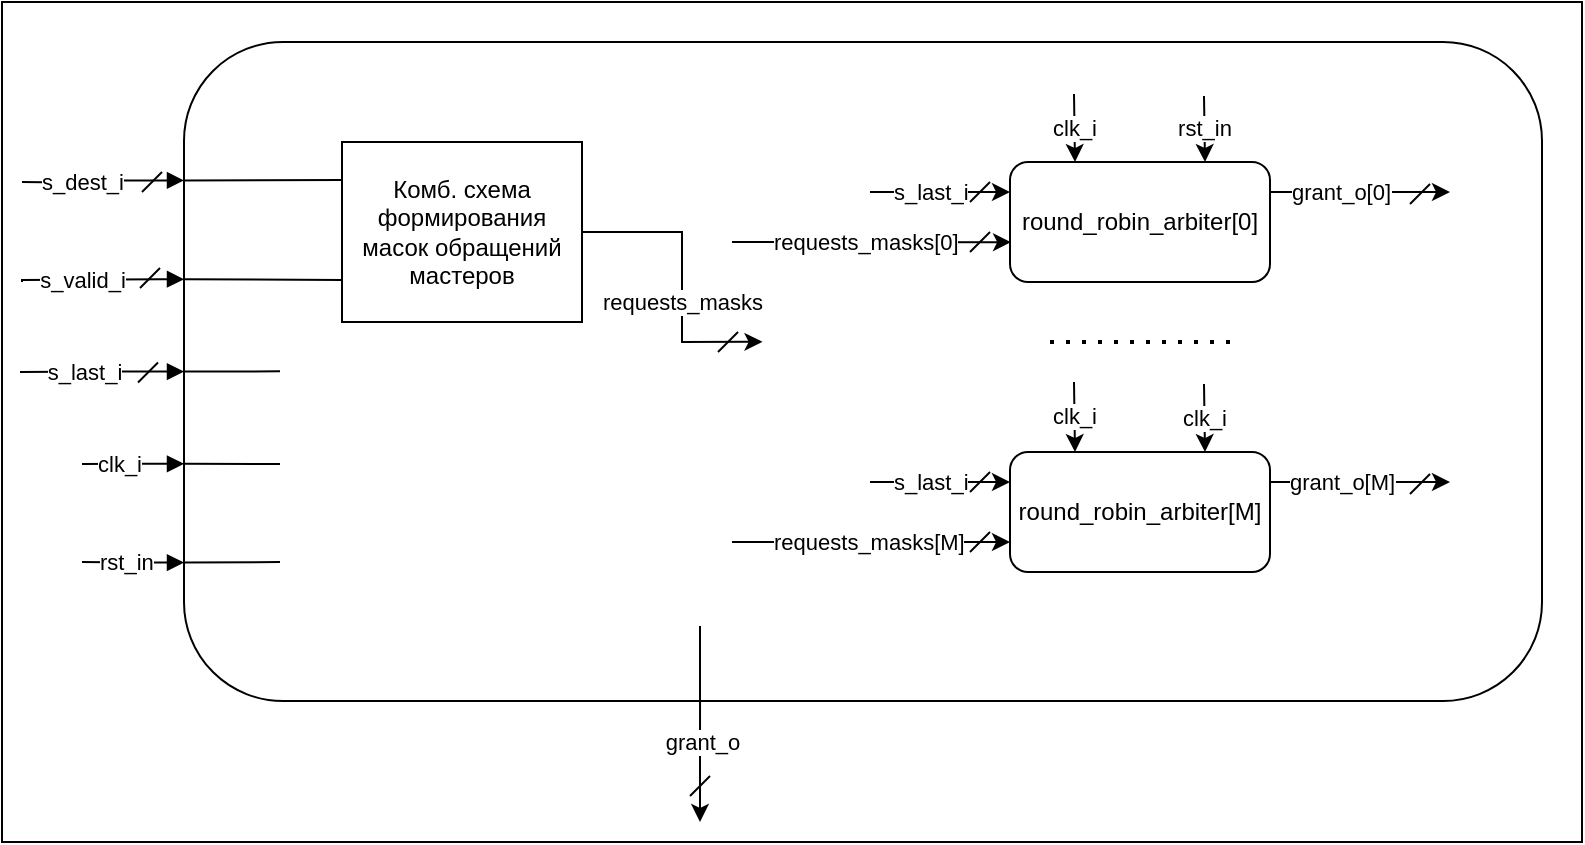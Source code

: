 <mxfile version="24.2.3" type="device">
  <diagram name="Страница — 1" id="R-_pO3hd1xRywgZBRAXJ">
    <mxGraphModel dx="1018" dy="532" grid="1" gridSize="10" guides="1" tooltips="1" connect="1" arrows="1" fold="1" page="1" pageScale="1" pageWidth="1169" pageHeight="827" math="0" shadow="0">
      <root>
        <mxCell id="0" />
        <mxCell id="1" parent="0" />
        <mxCell id="ug-LyqNEYezVAdLjTwy0-1" value="" style="rounded=0;whiteSpace=wrap;html=1;" parent="1" vertex="1">
          <mxGeometry x="220" y="30" width="790" height="420" as="geometry" />
        </mxCell>
        <mxCell id="71FFQvNIRMbEX1_aDchm-4" value="clk_i" style="edgeStyle=orthogonalEdgeStyle;rounded=0;orthogonalLoop=1;jettySize=auto;html=1;exitX=0;exitY=0.64;exitDx=0;exitDy=0;exitPerimeter=0;startArrow=block;startFill=1;endArrow=none;endFill=0;align=left;" parent="1" source="71FFQvNIRMbEX1_aDchm-7" edge="1">
          <mxGeometry x="0.755" relative="1" as="geometry">
            <mxPoint x="260" y="261" as="targetPoint" />
            <mxPoint as="offset" />
          </mxGeometry>
        </mxCell>
        <mxCell id="71FFQvNIRMbEX1_aDchm-6" value="grant_o" style="edgeStyle=orthogonalEdgeStyle;rounded=0;orthogonalLoop=1;jettySize=auto;html=1;exitX=0.38;exitY=1;exitDx=0;exitDy=0;exitPerimeter=0;" parent="1" source="71FFQvNIRMbEX1_aDchm-7" edge="1">
          <mxGeometry x="-0.339" y="1" relative="1" as="geometry">
            <mxPoint x="569" y="440" as="targetPoint" />
            <mxPoint as="offset" />
          </mxGeometry>
        </mxCell>
        <mxCell id="71FFQvNIRMbEX1_aDchm-7" value="" style="rounded=1;whiteSpace=wrap;html=1;points=[[0,0,0,0,0],[0,0.21,0,0,0],[0,0.36,0,0,0],[0,0.5,0,0,0],[0,0.64,0,0,0],[0,0.79,0,0,0],[0,1,0,0,0],[0.25,0,0,0,0],[0.25,1,0,0,0],[0.38,1,0,0,0],[0.5,0,0,0,0],[0.5,1,0,0,0],[0.63,1,0,0,0],[0.75,0,0,0,0],[0.75,1,0,0,0],[1,0,0,0,0],[1,0.25,0,0,0],[1,0.5,0,0,0],[1,0.75,0,0,0],[1,1,0,0,0]];fillColor=none;" parent="1" vertex="1">
          <mxGeometry x="311" y="50" width="679" height="329.5" as="geometry" />
        </mxCell>
        <mxCell id="71FFQvNIRMbEX1_aDchm-8" value="rst_in" style="edgeStyle=orthogonalEdgeStyle;rounded=0;orthogonalLoop=1;jettySize=auto;html=1;exitX=0;exitY=0.79;exitDx=0;exitDy=0;exitPerimeter=0;startArrow=block;startFill=1;endArrow=none;endFill=0;align=left;" parent="1" source="71FFQvNIRMbEX1_aDchm-7" edge="1">
          <mxGeometry x="0.742" relative="1" as="geometry">
            <mxPoint x="260" y="310" as="targetPoint" />
            <mxPoint x="321" y="331.5" as="sourcePoint" />
            <mxPoint as="offset" />
          </mxGeometry>
        </mxCell>
        <mxCell id="71FFQvNIRMbEX1_aDchm-9" value="s_dest_i" style="edgeStyle=orthogonalEdgeStyle;rounded=0;orthogonalLoop=1;jettySize=auto;html=1;startArrow=block;startFill=1;endArrow=none;endFill=0;exitX=0;exitY=0.21;exitDx=0;exitDy=0;exitPerimeter=0;" parent="1" source="71FFQvNIRMbEX1_aDchm-7" edge="1">
          <mxGeometry x="0.259" relative="1" as="geometry">
            <mxPoint x="230" y="120" as="targetPoint" />
            <mxPoint x="310" y="250" as="sourcePoint" />
            <mxPoint as="offset" />
          </mxGeometry>
        </mxCell>
        <mxCell id="71FFQvNIRMbEX1_aDchm-10" value="s_last_i" style="edgeStyle=orthogonalEdgeStyle;rounded=0;orthogonalLoop=1;jettySize=auto;html=1;startArrow=block;startFill=1;endArrow=none;endFill=0;exitX=0;exitY=0.5;exitDx=0;exitDy=0;exitPerimeter=0;" parent="1" source="71FFQvNIRMbEX1_aDchm-7" edge="1">
          <mxGeometry x="0.229" relative="1" as="geometry">
            <mxPoint x="229" y="215" as="targetPoint" />
            <mxPoint x="300" y="270" as="sourcePoint" />
            <mxPoint as="offset" />
          </mxGeometry>
        </mxCell>
        <mxCell id="71FFQvNIRMbEX1_aDchm-11" value="s_valid_i" style="edgeStyle=orthogonalEdgeStyle;rounded=0;orthogonalLoop=1;jettySize=auto;html=1;startArrow=block;startFill=1;endArrow=none;endFill=0;exitX=0;exitY=0.36;exitDx=0;exitDy=0;exitPerimeter=0;" parent="1" source="71FFQvNIRMbEX1_aDchm-7" edge="1">
          <mxGeometry x="0.255" relative="1" as="geometry">
            <mxPoint x="230" y="170" as="targetPoint" />
            <mxPoint x="270" y="190" as="sourcePoint" />
            <mxPoint as="offset" />
            <Array as="points">
              <mxPoint x="300" y="169" />
              <mxPoint x="230" y="169" />
            </Array>
          </mxGeometry>
        </mxCell>
        <mxCell id="71FFQvNIRMbEX1_aDchm-12" value="" style="endArrow=none;html=1;rounded=0;" parent="1" edge="1">
          <mxGeometry width="50" height="50" relative="1" as="geometry">
            <mxPoint x="289" y="173" as="sourcePoint" />
            <mxPoint x="299" y="163" as="targetPoint" />
          </mxGeometry>
        </mxCell>
        <mxCell id="71FFQvNIRMbEX1_aDchm-13" value="" style="endArrow=none;html=1;rounded=0;" parent="1" edge="1">
          <mxGeometry width="50" height="50" relative="1" as="geometry">
            <mxPoint x="288" y="220.25" as="sourcePoint" />
            <mxPoint x="298" y="210.25" as="targetPoint" />
          </mxGeometry>
        </mxCell>
        <mxCell id="71FFQvNIRMbEX1_aDchm-14" value="" style="endArrow=none;html=1;rounded=0;" parent="1" edge="1">
          <mxGeometry width="50" height="50" relative="1" as="geometry">
            <mxPoint x="290" y="125" as="sourcePoint" />
            <mxPoint x="300" y="115" as="targetPoint" />
          </mxGeometry>
        </mxCell>
        <mxCell id="71FFQvNIRMbEX1_aDchm-16" value="" style="endArrow=none;html=1;rounded=0;" parent="1" edge="1">
          <mxGeometry width="50" height="50" relative="1" as="geometry">
            <mxPoint x="564" y="427" as="sourcePoint" />
            <mxPoint x="574" y="417" as="targetPoint" />
          </mxGeometry>
        </mxCell>
        <mxCell id="71FFQvNIRMbEX1_aDchm-46" value="" style="endArrow=none;html=1;rounded=0;exitX=0;exitY=0.5;exitDx=0;exitDy=0;exitPerimeter=0;" parent="1" source="71FFQvNIRMbEX1_aDchm-7" edge="1">
          <mxGeometry width="50" height="50" relative="1" as="geometry">
            <mxPoint x="311" y="214.67" as="sourcePoint" />
            <mxPoint x="359" y="214.67" as="targetPoint" />
          </mxGeometry>
        </mxCell>
        <mxCell id="71FFQvNIRMbEX1_aDchm-47" value="" style="endArrow=none;html=1;rounded=0;exitX=0;exitY=0.64;exitDx=0;exitDy=0;exitPerimeter=0;" parent="1" source="71FFQvNIRMbEX1_aDchm-7" edge="1">
          <mxGeometry width="50" height="50" relative="1" as="geometry">
            <mxPoint x="311" y="260" as="sourcePoint" />
            <mxPoint x="359" y="261" as="targetPoint" />
          </mxGeometry>
        </mxCell>
        <mxCell id="71FFQvNIRMbEX1_aDchm-48" value="" style="endArrow=none;html=1;rounded=0;exitX=0;exitY=0.79;exitDx=0;exitDy=0;exitPerimeter=0;" parent="1" source="71FFQvNIRMbEX1_aDchm-7" edge="1">
          <mxGeometry width="50" height="50" relative="1" as="geometry">
            <mxPoint x="311" y="310" as="sourcePoint" />
            <mxPoint x="359" y="310" as="targetPoint" />
          </mxGeometry>
        </mxCell>
        <mxCell id="71FFQvNIRMbEX1_aDchm-49" value="" style="endArrow=none;html=1;rounded=0;exitX=0.38;exitY=1;exitDx=0;exitDy=0;exitPerimeter=0;" parent="1" source="71FFQvNIRMbEX1_aDchm-7" edge="1">
          <mxGeometry width="50" height="50" relative="1" as="geometry">
            <mxPoint x="608" y="330.69" as="sourcePoint" />
            <mxPoint x="569" y="342" as="targetPoint" />
          </mxGeometry>
        </mxCell>
        <mxCell id="71FFQvNIRMbEX1_aDchm-51" value="Комб. схема формирования масок обращений мастеров" style="rounded=0;whiteSpace=wrap;html=1;" parent="1" vertex="1">
          <mxGeometry x="390" y="100" width="120" height="90" as="geometry" />
        </mxCell>
        <mxCell id="71FFQvNIRMbEX1_aDchm-53" value="" style="endArrow=none;html=1;rounded=0;exitX=0;exitY=0.21;exitDx=0;exitDy=0;exitPerimeter=0;" parent="1" source="71FFQvNIRMbEX1_aDchm-7" edge="1">
          <mxGeometry width="50" height="50" relative="1" as="geometry">
            <mxPoint x="410" y="170" as="sourcePoint" />
            <mxPoint x="390" y="119" as="targetPoint" />
          </mxGeometry>
        </mxCell>
        <mxCell id="71FFQvNIRMbEX1_aDchm-54" value="" style="endArrow=none;html=1;rounded=0;exitX=0;exitY=0.36;exitDx=0;exitDy=0;exitPerimeter=0;" parent="1" source="71FFQvNIRMbEX1_aDchm-7" edge="1">
          <mxGeometry width="50" height="50" relative="1" as="geometry">
            <mxPoint x="330" y="180" as="sourcePoint" />
            <mxPoint x="390" y="169" as="targetPoint" />
          </mxGeometry>
        </mxCell>
        <mxCell id="71FFQvNIRMbEX1_aDchm-62" value="round_robin_arbiter[0]" style="rounded=1;whiteSpace=wrap;html=1;" parent="1" vertex="1">
          <mxGeometry x="724" y="110" width="130" height="60" as="geometry" />
        </mxCell>
        <mxCell id="71FFQvNIRMbEX1_aDchm-63" value="round_robin_arbiter[M]" style="rounded=1;whiteSpace=wrap;html=1;" parent="1" vertex="1">
          <mxGeometry x="724" y="255" width="130" height="60" as="geometry" />
        </mxCell>
        <mxCell id="71FFQvNIRMbEX1_aDchm-67" value="grant_o[0]" style="endArrow=classic;html=1;rounded=0;exitX=1;exitY=0.25;exitDx=0;exitDy=0;align=left;" parent="1" source="71FFQvNIRMbEX1_aDchm-62" edge="1">
          <mxGeometry x="-0.815" width="50" height="50" relative="1" as="geometry">
            <mxPoint x="844" y="185" as="sourcePoint" />
            <mxPoint x="944" y="125" as="targetPoint" />
            <Array as="points">
              <mxPoint x="944" y="125" />
            </Array>
            <mxPoint as="offset" />
          </mxGeometry>
        </mxCell>
        <mxCell id="71FFQvNIRMbEX1_aDchm-70" value="" style="endArrow=none;dashed=1;html=1;dashPattern=1 3;strokeWidth=2;rounded=0;" parent="1" edge="1">
          <mxGeometry width="50" height="50" relative="1" as="geometry">
            <mxPoint x="744" y="200" as="sourcePoint" />
            <mxPoint x="834" y="200" as="targetPoint" />
          </mxGeometry>
        </mxCell>
        <mxCell id="71FFQvNIRMbEX1_aDchm-71" value="grant_o[M]" style="endArrow=classic;html=1;rounded=0;exitX=1;exitY=0.25;exitDx=0;exitDy=0;align=left;" parent="1" source="71FFQvNIRMbEX1_aDchm-63" edge="1">
          <mxGeometry x="-0.817" width="50" height="50" relative="1" as="geometry">
            <mxPoint x="855" y="270" as="sourcePoint" />
            <mxPoint x="944" y="270" as="targetPoint" />
            <mxPoint as="offset" />
          </mxGeometry>
        </mxCell>
        <mxCell id="QlDmspY_50V5dmf19h5O-2" value="" style="endArrow=none;html=1;rounded=0;" parent="1" edge="1">
          <mxGeometry width="50" height="50" relative="1" as="geometry">
            <mxPoint x="924" y="276" as="sourcePoint" />
            <mxPoint x="934" y="266" as="targetPoint" />
          </mxGeometry>
        </mxCell>
        <mxCell id="QlDmspY_50V5dmf19h5O-3" value="" style="endArrow=none;html=1;rounded=0;" parent="1" edge="1">
          <mxGeometry width="50" height="50" relative="1" as="geometry">
            <mxPoint x="924" y="131" as="sourcePoint" />
            <mxPoint x="934" y="121" as="targetPoint" />
          </mxGeometry>
        </mxCell>
        <mxCell id="QlDmspY_50V5dmf19h5O-5" value="requests_masks" style="endArrow=classic;html=1;rounded=0;exitX=1;exitY=0.5;exitDx=0;exitDy=0;entryX=0.426;entryY=0.455;entryDx=0;entryDy=0;entryPerimeter=0;" parent="1" source="71FFQvNIRMbEX1_aDchm-51" target="71FFQvNIRMbEX1_aDchm-7" edge="1">
          <mxGeometry x="0.17" width="50" height="50" relative="1" as="geometry">
            <mxPoint x="530" y="165" as="sourcePoint" />
            <mxPoint x="580" y="115" as="targetPoint" />
            <Array as="points">
              <mxPoint x="560" y="145" />
              <mxPoint x="560" y="180" />
              <mxPoint x="560" y="200" />
            </Array>
            <mxPoint as="offset" />
          </mxGeometry>
        </mxCell>
        <mxCell id="QlDmspY_50V5dmf19h5O-6" value="" style="endArrow=none;html=1;rounded=0;" parent="1" edge="1">
          <mxGeometry width="50" height="50" relative="1" as="geometry">
            <mxPoint x="578" y="205" as="sourcePoint" />
            <mxPoint x="588" y="195" as="targetPoint" />
          </mxGeometry>
        </mxCell>
        <mxCell id="QlDmspY_50V5dmf19h5O-8" value="s_last_i" style="endArrow=classic;html=1;rounded=0;entryX=0;entryY=0.25;entryDx=0;entryDy=0;align=left;" parent="1" target="71FFQvNIRMbEX1_aDchm-62" edge="1">
          <mxGeometry x="-0.714" width="50" height="50" relative="1" as="geometry">
            <mxPoint x="654" y="125" as="sourcePoint" />
            <mxPoint x="724" y="165" as="targetPoint" />
            <mxPoint as="offset" />
          </mxGeometry>
        </mxCell>
        <mxCell id="QlDmspY_50V5dmf19h5O-9" value="" style="endArrow=none;html=1;rounded=0;" parent="1" edge="1">
          <mxGeometry width="50" height="50" relative="1" as="geometry">
            <mxPoint x="704" y="130" as="sourcePoint" />
            <mxPoint x="714" y="120" as="targetPoint" />
          </mxGeometry>
        </mxCell>
        <mxCell id="QlDmspY_50V5dmf19h5O-10" value="s_last_i" style="endArrow=classic;html=1;rounded=0;entryX=0;entryY=0.25;entryDx=0;entryDy=0;align=left;" parent="1" target="71FFQvNIRMbEX1_aDchm-63" edge="1">
          <mxGeometry x="-0.714" width="50" height="50" relative="1" as="geometry">
            <mxPoint x="654" y="270" as="sourcePoint" />
            <mxPoint x="724" y="270" as="targetPoint" />
            <mxPoint as="offset" />
          </mxGeometry>
        </mxCell>
        <mxCell id="QlDmspY_50V5dmf19h5O-11" value="" style="endArrow=none;html=1;rounded=0;" parent="1" edge="1">
          <mxGeometry width="50" height="50" relative="1" as="geometry">
            <mxPoint x="704" y="275" as="sourcePoint" />
            <mxPoint x="714" y="265" as="targetPoint" />
          </mxGeometry>
        </mxCell>
        <mxCell id="QlDmspY_50V5dmf19h5O-12" value="requests_masks[M]" style="endArrow=classic;html=1;rounded=0;entryX=0;entryY=0.75;entryDx=0;entryDy=0;align=left;" parent="1" target="71FFQvNIRMbEX1_aDchm-63" edge="1">
          <mxGeometry x="-0.727" width="50" height="50" relative="1" as="geometry">
            <mxPoint x="585" y="300" as="sourcePoint" />
            <mxPoint x="754" y="215" as="targetPoint" />
            <mxPoint as="offset" />
          </mxGeometry>
        </mxCell>
        <mxCell id="QlDmspY_50V5dmf19h5O-15" value="" style="endArrow=none;html=1;rounded=0;" parent="1" edge="1">
          <mxGeometry width="50" height="50" relative="1" as="geometry">
            <mxPoint x="704" y="305" as="sourcePoint" />
            <mxPoint x="714" y="295" as="targetPoint" />
          </mxGeometry>
        </mxCell>
        <mxCell id="QlDmspY_50V5dmf19h5O-17" value="requests_masks[0]" style="endArrow=classic;html=1;rounded=0;entryX=0.004;entryY=0.668;entryDx=0;entryDy=0;align=left;entryPerimeter=0;" parent="1" target="71FFQvNIRMbEX1_aDchm-62" edge="1">
          <mxGeometry x="-0.727" width="50" height="50" relative="1" as="geometry">
            <mxPoint x="585" y="150" as="sourcePoint" />
            <mxPoint x="724" y="150" as="targetPoint" />
            <mxPoint as="offset" />
          </mxGeometry>
        </mxCell>
        <mxCell id="QlDmspY_50V5dmf19h5O-18" value="" style="endArrow=none;html=1;rounded=0;" parent="1" edge="1">
          <mxGeometry width="50" height="50" relative="1" as="geometry">
            <mxPoint x="704" y="155" as="sourcePoint" />
            <mxPoint x="714" y="145" as="targetPoint" />
          </mxGeometry>
        </mxCell>
        <mxCell id="QlDmspY_50V5dmf19h5O-20" value="clk_i" style="endArrow=classic;html=1;rounded=0;entryX=0.25;entryY=0;entryDx=0;entryDy=0;" parent="1" target="71FFQvNIRMbEX1_aDchm-62" edge="1">
          <mxGeometry width="50" height="50" relative="1" as="geometry">
            <mxPoint x="756" y="76" as="sourcePoint" />
            <mxPoint x="780" y="60" as="targetPoint" />
          </mxGeometry>
        </mxCell>
        <mxCell id="QlDmspY_50V5dmf19h5O-21" value="rst_in" style="endArrow=classic;html=1;rounded=0;entryX=0.75;entryY=0;entryDx=0;entryDy=0;" parent="1" target="71FFQvNIRMbEX1_aDchm-62" edge="1">
          <mxGeometry width="50" height="50" relative="1" as="geometry">
            <mxPoint x="821" y="77" as="sourcePoint" />
            <mxPoint x="890" y="120" as="targetPoint" />
          </mxGeometry>
        </mxCell>
        <mxCell id="QlDmspY_50V5dmf19h5O-22" value="clk_i" style="endArrow=classic;html=1;rounded=0;entryX=0.25;entryY=0;entryDx=0;entryDy=0;" parent="1" target="71FFQvNIRMbEX1_aDchm-63" edge="1">
          <mxGeometry width="50" height="50" relative="1" as="geometry">
            <mxPoint x="756" y="220" as="sourcePoint" />
            <mxPoint x="756" y="255" as="targetPoint" />
          </mxGeometry>
        </mxCell>
        <mxCell id="QlDmspY_50V5dmf19h5O-23" value="clk_i" style="endArrow=classic;html=1;rounded=0;entryX=0.75;entryY=0;entryDx=0;entryDy=0;" parent="1" target="71FFQvNIRMbEX1_aDchm-63" edge="1">
          <mxGeometry width="50" height="50" relative="1" as="geometry">
            <mxPoint x="821" y="221" as="sourcePoint" />
            <mxPoint x="821" y="255" as="targetPoint" />
          </mxGeometry>
        </mxCell>
      </root>
    </mxGraphModel>
  </diagram>
</mxfile>
